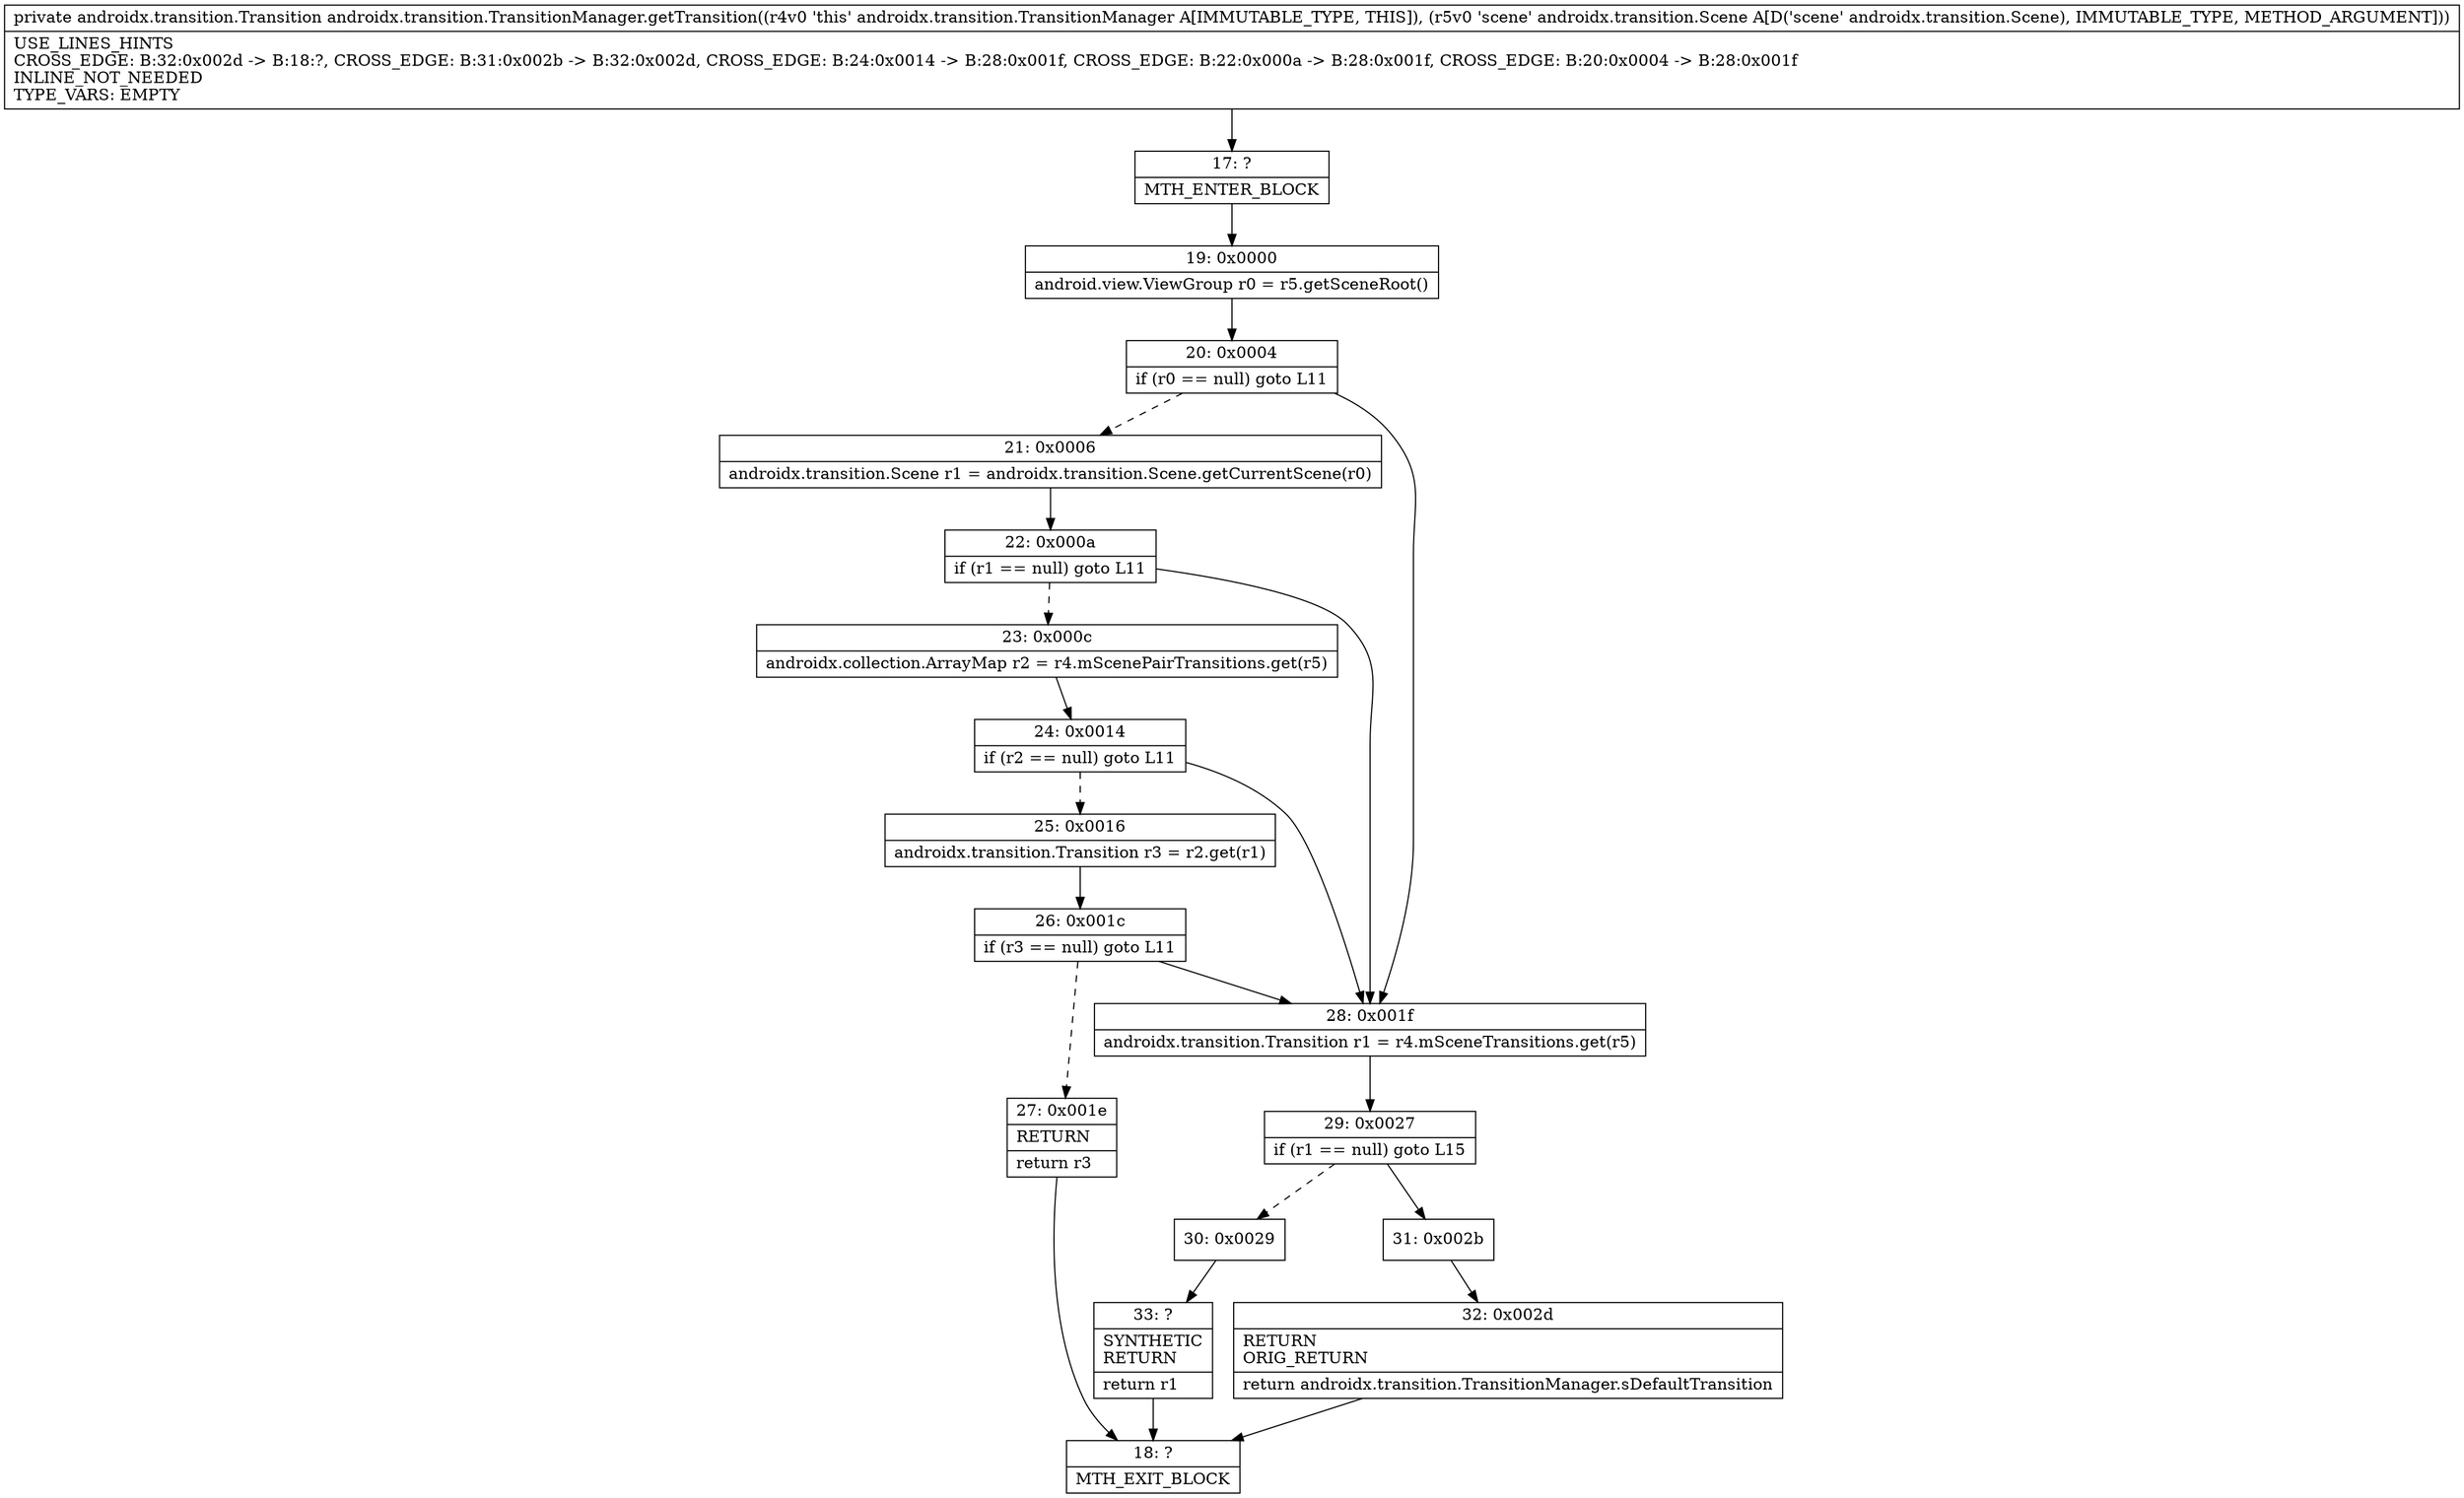 digraph "CFG forandroidx.transition.TransitionManager.getTransition(Landroidx\/transition\/Scene;)Landroidx\/transition\/Transition;" {
Node_17 [shape=record,label="{17\:\ ?|MTH_ENTER_BLOCK\l}"];
Node_19 [shape=record,label="{19\:\ 0x0000|android.view.ViewGroup r0 = r5.getSceneRoot()\l}"];
Node_20 [shape=record,label="{20\:\ 0x0004|if (r0 == null) goto L11\l}"];
Node_21 [shape=record,label="{21\:\ 0x0006|androidx.transition.Scene r1 = androidx.transition.Scene.getCurrentScene(r0)\l}"];
Node_22 [shape=record,label="{22\:\ 0x000a|if (r1 == null) goto L11\l}"];
Node_23 [shape=record,label="{23\:\ 0x000c|androidx.collection.ArrayMap r2 = r4.mScenePairTransitions.get(r5)\l}"];
Node_24 [shape=record,label="{24\:\ 0x0014|if (r2 == null) goto L11\l}"];
Node_25 [shape=record,label="{25\:\ 0x0016|androidx.transition.Transition r3 = r2.get(r1)\l}"];
Node_26 [shape=record,label="{26\:\ 0x001c|if (r3 == null) goto L11\l}"];
Node_27 [shape=record,label="{27\:\ 0x001e|RETURN\l|return r3\l}"];
Node_18 [shape=record,label="{18\:\ ?|MTH_EXIT_BLOCK\l}"];
Node_28 [shape=record,label="{28\:\ 0x001f|androidx.transition.Transition r1 = r4.mSceneTransitions.get(r5)\l}"];
Node_29 [shape=record,label="{29\:\ 0x0027|if (r1 == null) goto L15\l}"];
Node_30 [shape=record,label="{30\:\ 0x0029}"];
Node_33 [shape=record,label="{33\:\ ?|SYNTHETIC\lRETURN\l|return r1\l}"];
Node_31 [shape=record,label="{31\:\ 0x002b}"];
Node_32 [shape=record,label="{32\:\ 0x002d|RETURN\lORIG_RETURN\l|return androidx.transition.TransitionManager.sDefaultTransition\l}"];
MethodNode[shape=record,label="{private androidx.transition.Transition androidx.transition.TransitionManager.getTransition((r4v0 'this' androidx.transition.TransitionManager A[IMMUTABLE_TYPE, THIS]), (r5v0 'scene' androidx.transition.Scene A[D('scene' androidx.transition.Scene), IMMUTABLE_TYPE, METHOD_ARGUMENT]))  | USE_LINES_HINTS\lCROSS_EDGE: B:32:0x002d \-\> B:18:?, CROSS_EDGE: B:31:0x002b \-\> B:32:0x002d, CROSS_EDGE: B:24:0x0014 \-\> B:28:0x001f, CROSS_EDGE: B:22:0x000a \-\> B:28:0x001f, CROSS_EDGE: B:20:0x0004 \-\> B:28:0x001f\lINLINE_NOT_NEEDED\lTYPE_VARS: EMPTY\l}"];
MethodNode -> Node_17;Node_17 -> Node_19;
Node_19 -> Node_20;
Node_20 -> Node_21[style=dashed];
Node_20 -> Node_28;
Node_21 -> Node_22;
Node_22 -> Node_23[style=dashed];
Node_22 -> Node_28;
Node_23 -> Node_24;
Node_24 -> Node_25[style=dashed];
Node_24 -> Node_28;
Node_25 -> Node_26;
Node_26 -> Node_27[style=dashed];
Node_26 -> Node_28;
Node_27 -> Node_18;
Node_28 -> Node_29;
Node_29 -> Node_30[style=dashed];
Node_29 -> Node_31;
Node_30 -> Node_33;
Node_33 -> Node_18;
Node_31 -> Node_32;
Node_32 -> Node_18;
}

